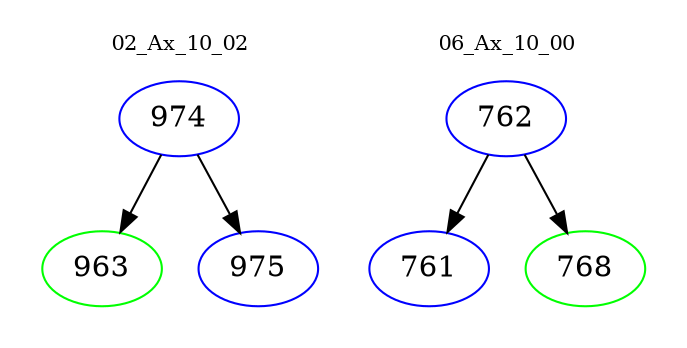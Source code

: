 digraph{
subgraph cluster_0 {
color = white
label = "02_Ax_10_02";
fontsize=10;
T0_974 [label="974", color="blue"]
T0_974 -> T0_963 [color="black"]
T0_963 [label="963", color="green"]
T0_974 -> T0_975 [color="black"]
T0_975 [label="975", color="blue"]
}
subgraph cluster_1 {
color = white
label = "06_Ax_10_00";
fontsize=10;
T1_762 [label="762", color="blue"]
T1_762 -> T1_761 [color="black"]
T1_761 [label="761", color="blue"]
T1_762 -> T1_768 [color="black"]
T1_768 [label="768", color="green"]
}
}
